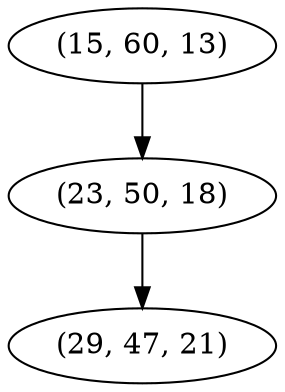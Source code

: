 digraph tree {
    "(15, 60, 13)";
    "(23, 50, 18)";
    "(29, 47, 21)";
    "(15, 60, 13)" -> "(23, 50, 18)";
    "(23, 50, 18)" -> "(29, 47, 21)";
}
